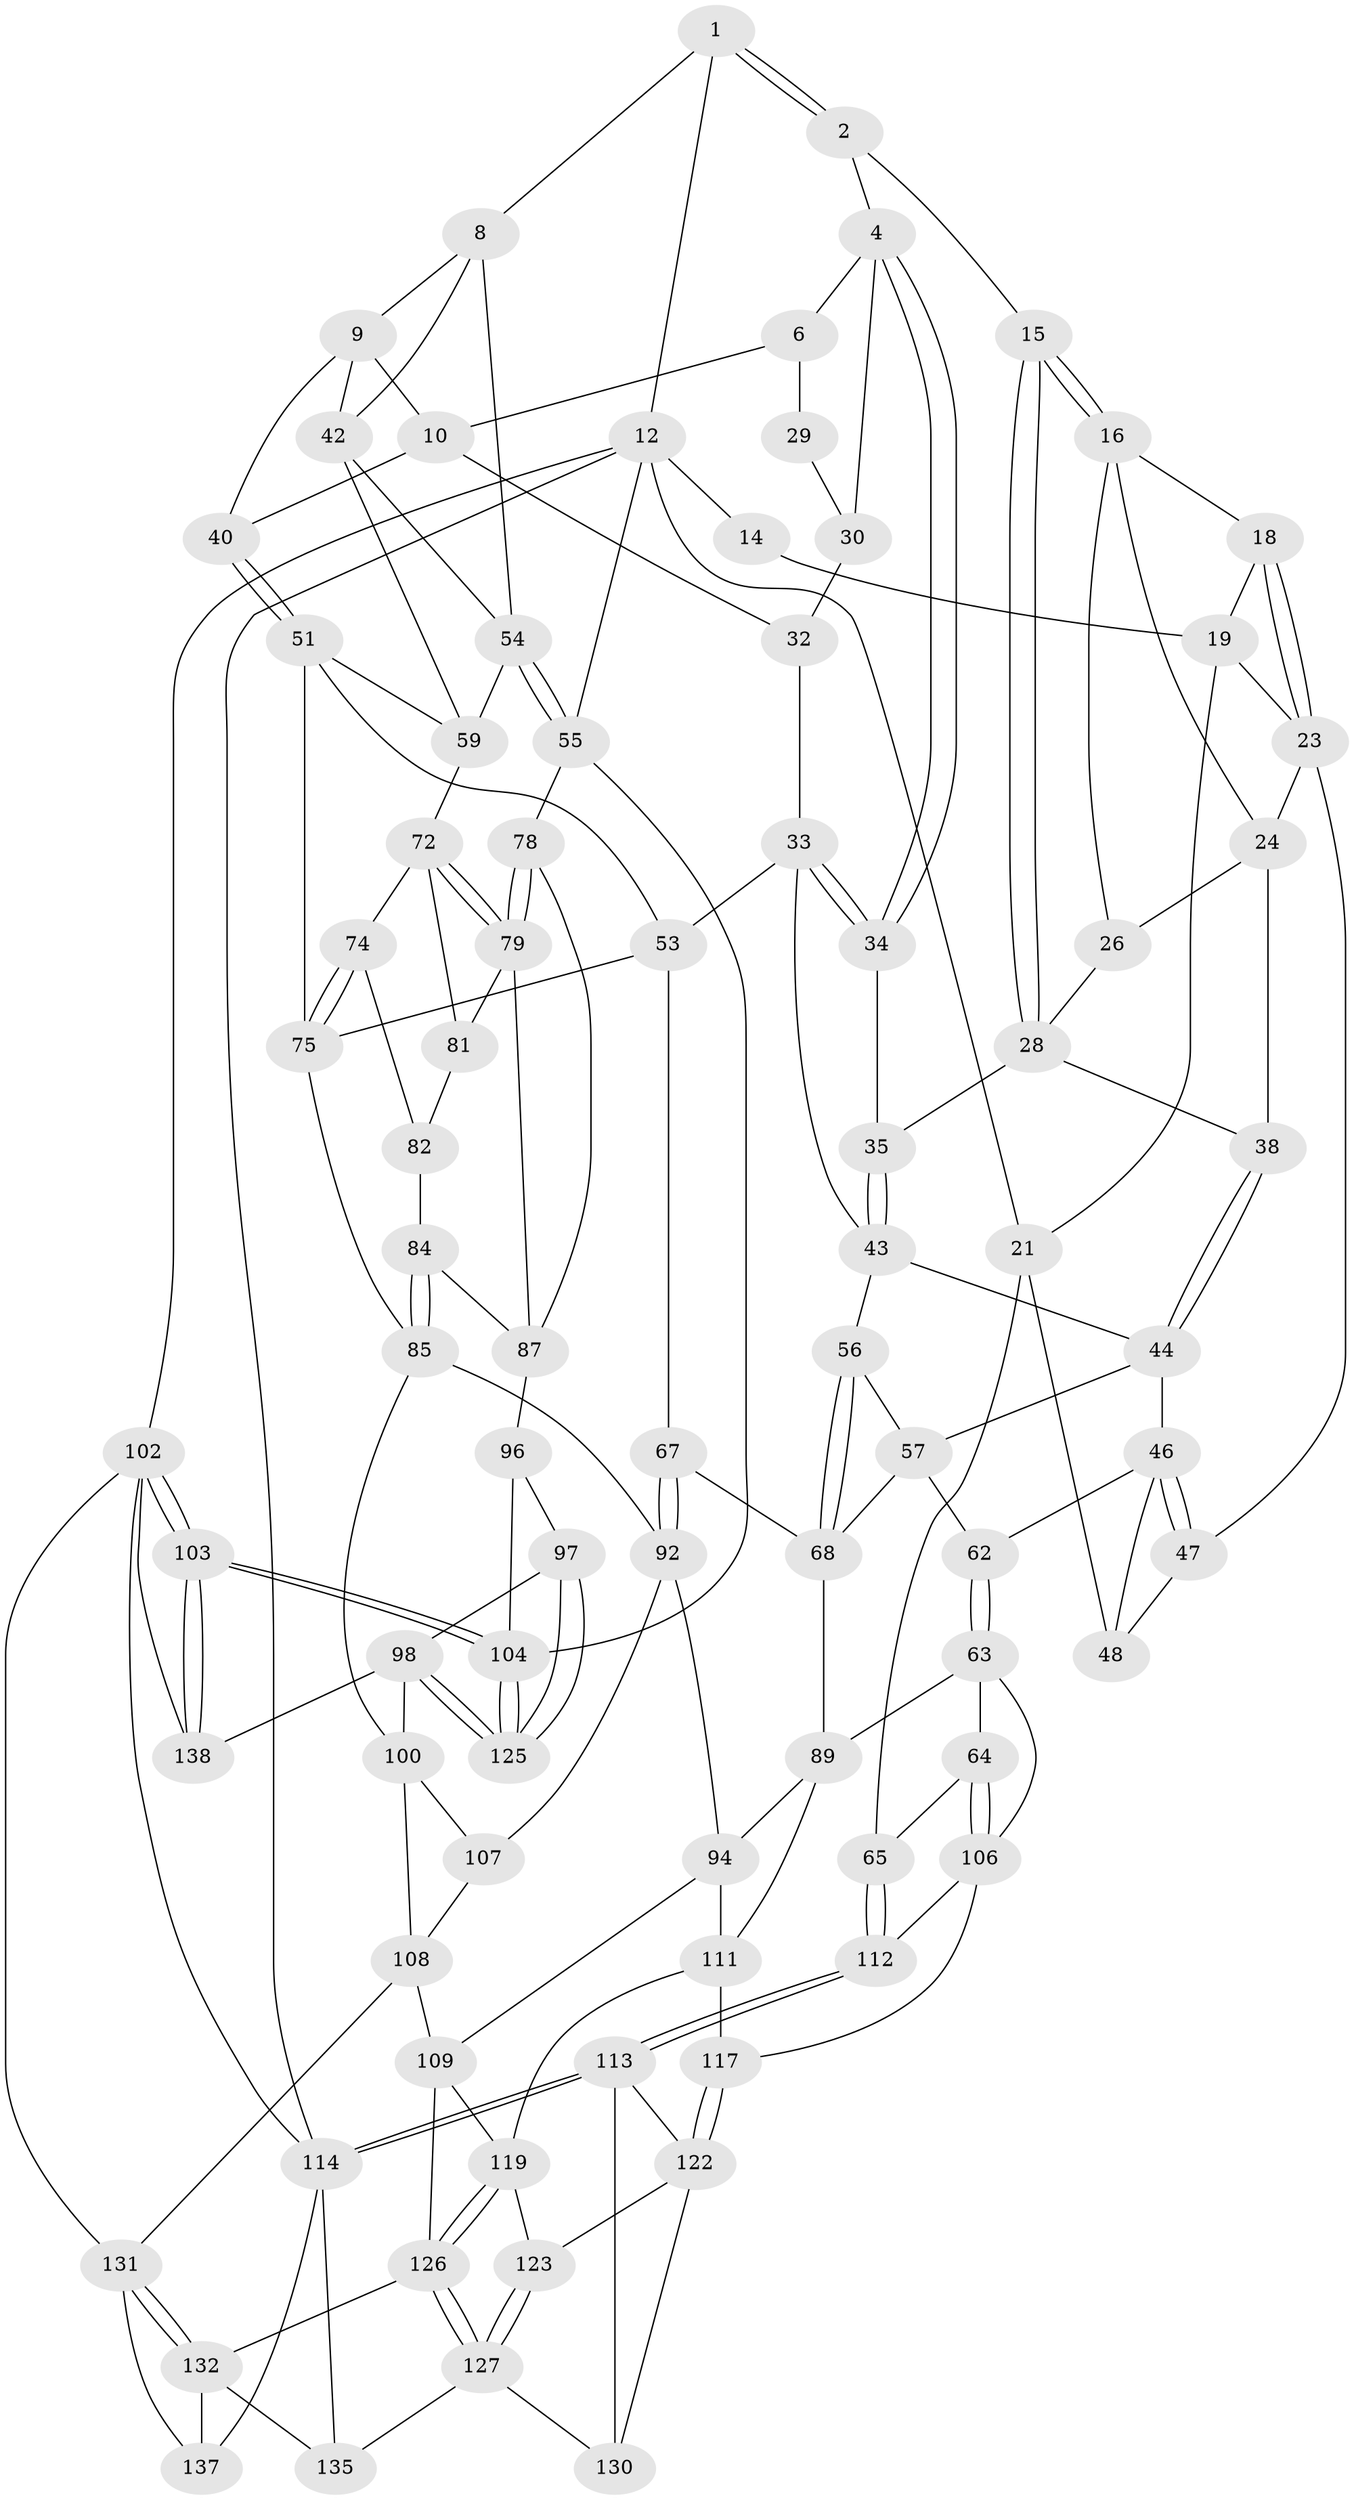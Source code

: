 // original degree distribution, {4: 0.2571428571428571, 5: 0.4857142857142857, 6: 0.24285714285714285, 3: 0.014285714285714285}
// Generated by graph-tools (version 1.1) at 2025/42/03/06/25 10:42:34]
// undirected, 86 vertices, 187 edges
graph export_dot {
graph [start="1"]
  node [color=gray90,style=filled];
  1 [pos="+0.712705334002279+0",super="+7"];
  2 [pos="+0.4840489428909184+0",super="+3"];
  4 [pos="+0.5403993914211127+0.14111005093605744",super="+5"];
  6 [pos="+0.7119669442174484+0",super="+11"];
  8 [pos="+0.8938000199538768+0.1332710261999921",super="+41"];
  9 [pos="+0.8811070957470505+0.1360053718382892",super="+39"];
  10 [pos="+0.8148421594434667+0.1283325394156471",super="+37"];
  12 [pos="+1+0",super="+13"];
  14 [pos="+0.14914527939588712+0"];
  15 [pos="+0.3607553204949067+0.06656104630271227"];
  16 [pos="+0.23172124553128323+0.009737803482638108",super="+17"];
  18 [pos="+0.17051618198413482+0"];
  19 [pos="+0.1653117266463244+0",super="+20"];
  21 [pos="+0+0.19259362560813606",super="+22"];
  23 [pos="+0.030545547346593704+0.161371594711404",super="+25"];
  24 [pos="+0.17315315687521907+0.1633023854664332",super="+27"];
  26 [pos="+0.24993508199042083+0.07032081267155046"];
  28 [pos="+0.35028671144911+0.10767983846572558",super="+36"];
  29 [pos="+0.7459180921982994+0.11080136500818394"];
  30 [pos="+0.6886831783652704+0.0768183294708016",super="+31"];
  32 [pos="+0.6402679993226243+0.22594629596252916"];
  33 [pos="+0.5604338404221495+0.21232733032183013",super="+49"];
  34 [pos="+0.5390677044726162+0.17462901788412163"];
  35 [pos="+0.36699918678870025+0.1748306415110372"];
  38 [pos="+0.23765360625349546+0.20116893202447717"];
  40 [pos="+0.7223442893561413+0.2975057154003651"];
  42 [pos="+0.8586598137150845+0.3150910561304227",super="+58"];
  43 [pos="+0.38621851588374717+0.307031891062977",super="+50"];
  44 [pos="+0.23246245481989203+0.24961818234863958",super="+45"];
  46 [pos="+0.1949669518664471+0.3334810260964083",super="+61"];
  47 [pos="+0.17421733804938533+0.3245346496839504"];
  48 [pos="+0.07337233298037324+0.30300305871790356"];
  51 [pos="+0.7131136406568811+0.38557128824592973",super="+52"];
  53 [pos="+0.5492548394094485+0.4137026897629938",super="+66"];
  54 [pos="+1+0.39688846736430405",super="+60"];
  55 [pos="+1+0.4187689062055257",super="+77"];
  56 [pos="+0.3886277676210616+0.3610766235564348"];
  57 [pos="+0.2059801219084212+0.34120941574767805",super="+69"];
  59 [pos="+0.8075853913431207+0.4166137670352052",super="+71"];
  62 [pos="+0.025428379307785298+0.45940059385760523"];
  63 [pos="+0+0.4950236300859164",super="+91"];
  64 [pos="+0+0.49470151337591467"];
  65 [pos="+0+0.4893373609228103"];
  67 [pos="+0.4814333155030466+0.523405362454247"];
  68 [pos="+0.37958948352905597+0.39964757057519296",super="+70"];
  72 [pos="+0.844503369238836+0.47237792187591543",super="+73"];
  74 [pos="+0.8148591814720387+0.5051351898142947"];
  75 [pos="+0.7092864450920227+0.5452055754646772",super="+76"];
  78 [pos="+1+0.5290616166068521"];
  79 [pos="+0.9388634883950878+0.538438115152496",super="+80"];
  81 [pos="+0.863967665444236+0.5662122002167355"];
  82 [pos="+0.8619506599867821+0.5683845131782972",super="+83"];
  84 [pos="+0.7802477872104702+0.6275257480960827",super="+86"];
  85 [pos="+0.6926023131996788+0.6137105532396719",super="+95"];
  87 [pos="+0.8889225937506802+0.6546960829681564",super="+88"];
  89 [pos="+0.27371017756881955+0.5772311932079082",super="+90"];
  92 [pos="+0.47871440866963444+0.5298502379721354",super="+93"];
  94 [pos="+0.36158876065059586+0.5970832470057114",super="+110"];
  96 [pos="+0.8845498066428431+0.7399211390300746"];
  97 [pos="+0.8540000541229702+0.7826123249849366"];
  98 [pos="+0.7711353744728092+0.8609465152460881",super="+99"];
  100 [pos="+0.6623088480861955+0.7908007861315166",super="+101"];
  102 [pos="+1+1",super="+139"];
  103 [pos="+1+1"];
  104 [pos="+1+1",super="+105"];
  106 [pos="+0.09420729491782169+0.7149207102686083",super="+115"];
  107 [pos="+0.5321213473047768+0.7536699120579128"];
  108 [pos="+0.5042564788031356+0.7762634198403743",super="+128"];
  109 [pos="+0.40987137628752507+0.8333295294978783",super="+118"];
  111 [pos="+0.23987491159243557+0.7054035250530716",super="+116"];
  112 [pos="+0+0.648693095107698"];
  113 [pos="+0+1",super="+121"];
  114 [pos="+0+1",super="+140"];
  117 [pos="+0.0814628198697447+0.7897638939178531"];
  119 [pos="+0.2758636314116791+0.8104360287976152",super="+120"];
  122 [pos="+0.06741957292999852+0.8394058053240948",super="+124"];
  123 [pos="+0.18422831421543884+0.8681372458887265"];
  125 [pos="+1+0.9421142249566227"];
  126 [pos="+0.2749836867952913+0.9300638772635406",super="+133"];
  127 [pos="+0.2446126758101529+0.9919423313138414",super="+129"];
  130 [pos="+0.13886277028634617+0.9353776736649033"];
  131 [pos="+0.5386192492679348+0.9956212152149959",super="+136"];
  132 [pos="+0.4125797233877206+0.8753069774420031",super="+134"];
  135 [pos="+0.2631110781234602+1"];
  137 [pos="+0.518941146467552+1"];
  138 [pos="+0.7712385297697465+0.8719681380745676"];
  1 -- 2;
  1 -- 2;
  1 -- 8;
  1 -- 12;
  2 -- 4;
  2 -- 15;
  4 -- 34;
  4 -- 34;
  4 -- 6;
  4 -- 30;
  6 -- 10;
  6 -- 29;
  8 -- 9;
  8 -- 42;
  8 -- 54;
  9 -- 10;
  9 -- 40;
  9 -- 42;
  10 -- 32;
  10 -- 40;
  12 -- 55;
  12 -- 102;
  12 -- 114;
  12 -- 14;
  12 -- 21;
  14 -- 19;
  15 -- 16;
  15 -- 16;
  15 -- 28;
  15 -- 28;
  16 -- 26;
  16 -- 24;
  16 -- 18;
  18 -- 19;
  18 -- 23;
  18 -- 23;
  19 -- 21;
  19 -- 23;
  21 -- 48;
  21 -- 65;
  23 -- 24;
  23 -- 47;
  24 -- 26;
  24 -- 38;
  26 -- 28;
  28 -- 35;
  28 -- 38;
  29 -- 30 [weight=2];
  30 -- 32;
  32 -- 33;
  33 -- 34;
  33 -- 34;
  33 -- 43;
  33 -- 53;
  34 -- 35;
  35 -- 43;
  35 -- 43;
  38 -- 44;
  38 -- 44;
  40 -- 51;
  40 -- 51;
  42 -- 59;
  42 -- 54;
  43 -- 44;
  43 -- 56;
  44 -- 57;
  44 -- 46;
  46 -- 47;
  46 -- 47;
  46 -- 48;
  46 -- 62;
  47 -- 48;
  51 -- 59;
  51 -- 75;
  51 -- 53;
  53 -- 67;
  53 -- 75;
  54 -- 55;
  54 -- 55;
  54 -- 59;
  55 -- 78;
  55 -- 104;
  56 -- 57;
  56 -- 68;
  56 -- 68;
  57 -- 68;
  57 -- 62;
  59 -- 72;
  62 -- 63;
  62 -- 63;
  63 -- 64;
  63 -- 106;
  63 -- 89;
  64 -- 65;
  64 -- 106;
  64 -- 106;
  65 -- 112;
  65 -- 112;
  67 -- 68;
  67 -- 92;
  67 -- 92;
  68 -- 89;
  72 -- 79;
  72 -- 79;
  72 -- 81;
  72 -- 74;
  74 -- 75;
  74 -- 75;
  74 -- 82;
  75 -- 85;
  78 -- 79;
  78 -- 79;
  78 -- 87;
  79 -- 81;
  79 -- 87;
  81 -- 82;
  82 -- 84 [weight=2];
  84 -- 85;
  84 -- 85;
  84 -- 87;
  85 -- 92;
  85 -- 100;
  87 -- 96;
  89 -- 94;
  89 -- 111;
  92 -- 107;
  92 -- 94;
  94 -- 109;
  94 -- 111;
  96 -- 97;
  96 -- 104;
  97 -- 98;
  97 -- 125;
  97 -- 125;
  98 -- 125;
  98 -- 125;
  98 -- 100;
  98 -- 138;
  100 -- 107;
  100 -- 108;
  102 -- 103;
  102 -- 103;
  102 -- 114;
  102 -- 138;
  102 -- 131;
  103 -- 104;
  103 -- 104;
  103 -- 138;
  103 -- 138;
  104 -- 125;
  104 -- 125;
  106 -- 112;
  106 -- 117;
  107 -- 108;
  108 -- 109;
  108 -- 131;
  109 -- 126;
  109 -- 119;
  111 -- 117;
  111 -- 119;
  112 -- 113;
  112 -- 113;
  113 -- 114;
  113 -- 114;
  113 -- 122;
  113 -- 130;
  114 -- 137;
  114 -- 135;
  117 -- 122;
  117 -- 122;
  119 -- 126;
  119 -- 126;
  119 -- 123;
  122 -- 123;
  122 -- 130;
  123 -- 127;
  123 -- 127;
  126 -- 127;
  126 -- 127;
  126 -- 132;
  127 -- 135;
  127 -- 130;
  131 -- 132;
  131 -- 132;
  131 -- 137;
  132 -- 137;
  132 -- 135;
}
